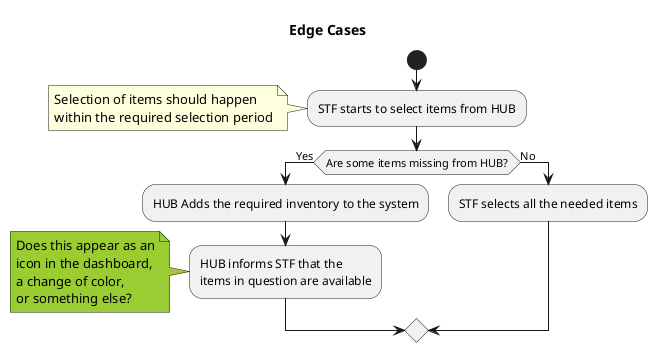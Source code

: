 ' Contains edge cases once some or all inventory items are missing
' during the date of Installation


@startuml
    title Edge Cases
    start
    
    :STF starts to select items from HUB;
    note
        Selection of items should happen
        within the required selection period
    end note

    if (Are some items missing from HUB?) then (Yes)
        :HUB Adds the required inventory to the system;
        :HUB informs STF that the
        items in question are available;

        note #YellowGreen
            Does this appear as an
            icon in the dashboard,
            a change of color, 
            or something else?
        end note
    else (No)
        :STF selects all the needed items;
    endif

@enduml